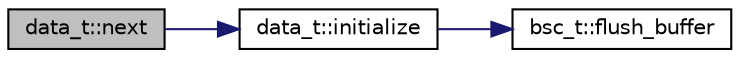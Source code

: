 digraph "data_t::next"
{
 // INTERACTIVE_SVG=YES
 // LATEX_PDF_SIZE
  edge [fontname="Helvetica",fontsize="10",labelfontname="Helvetica",labelfontsize="10"];
  node [fontname="Helvetica",fontsize="10",shape=record];
  rankdir="LR";
  Node1 [label="data_t::next",height=0.2,width=0.4,color="black", fillcolor="grey75", style="filled", fontcolor="black",tooltip=" "];
  Node1 -> Node2 [color="midnightblue",fontsize="10",style="solid",fontname="Helvetica"];
  Node2 [label="data_t::initialize",height=0.2,width=0.4,color="black", fillcolor="white", style="filled",URL="$structdata__t.html#a1e32c6e18a54f7e31f6491ec52deaeff",tooltip=" "];
  Node2 -> Node3 [color="midnightblue",fontsize="10",style="solid",fontname="Helvetica"];
  Node3 [label="bsc_t::flush_buffer",height=0.2,width=0.4,color="black", fillcolor="white", style="filled",URL="$classbsc__t.html#a953a8bb68bdd6acd9c97d4c0eb965319",tooltip="Clears the internal buffer."];
}
